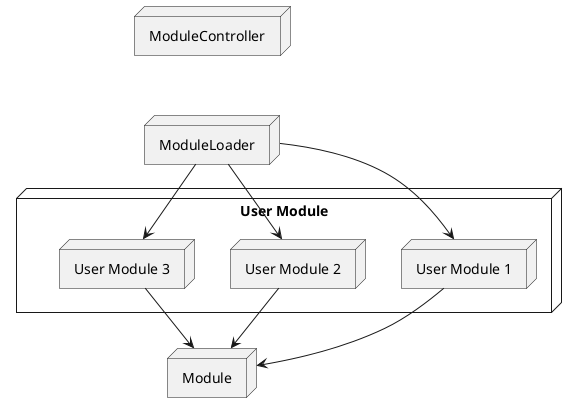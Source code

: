 @startuml Module Hierarchy v0.0.1
' left to right direction

node "Module" as module

node "User Module" as uModule {
  node "User Module 1" as uModule1
  node "User Module 2" as uModule2
  node "User Module 3" as uModule3
}

node "ModuleLoader" as moduleLoader
node "ModuleController" as moduleController

moduleController -[hidden]- moduleLoader
moduleLoader -[hidden]- uModule
uModule -[hidden]- module


uModule1 -> module
uModule2 -> module
uModule3 -> module

moduleLoader -> uModule1
moduleLoader -> uModule2
moduleLoader -> uModule3

@enduml